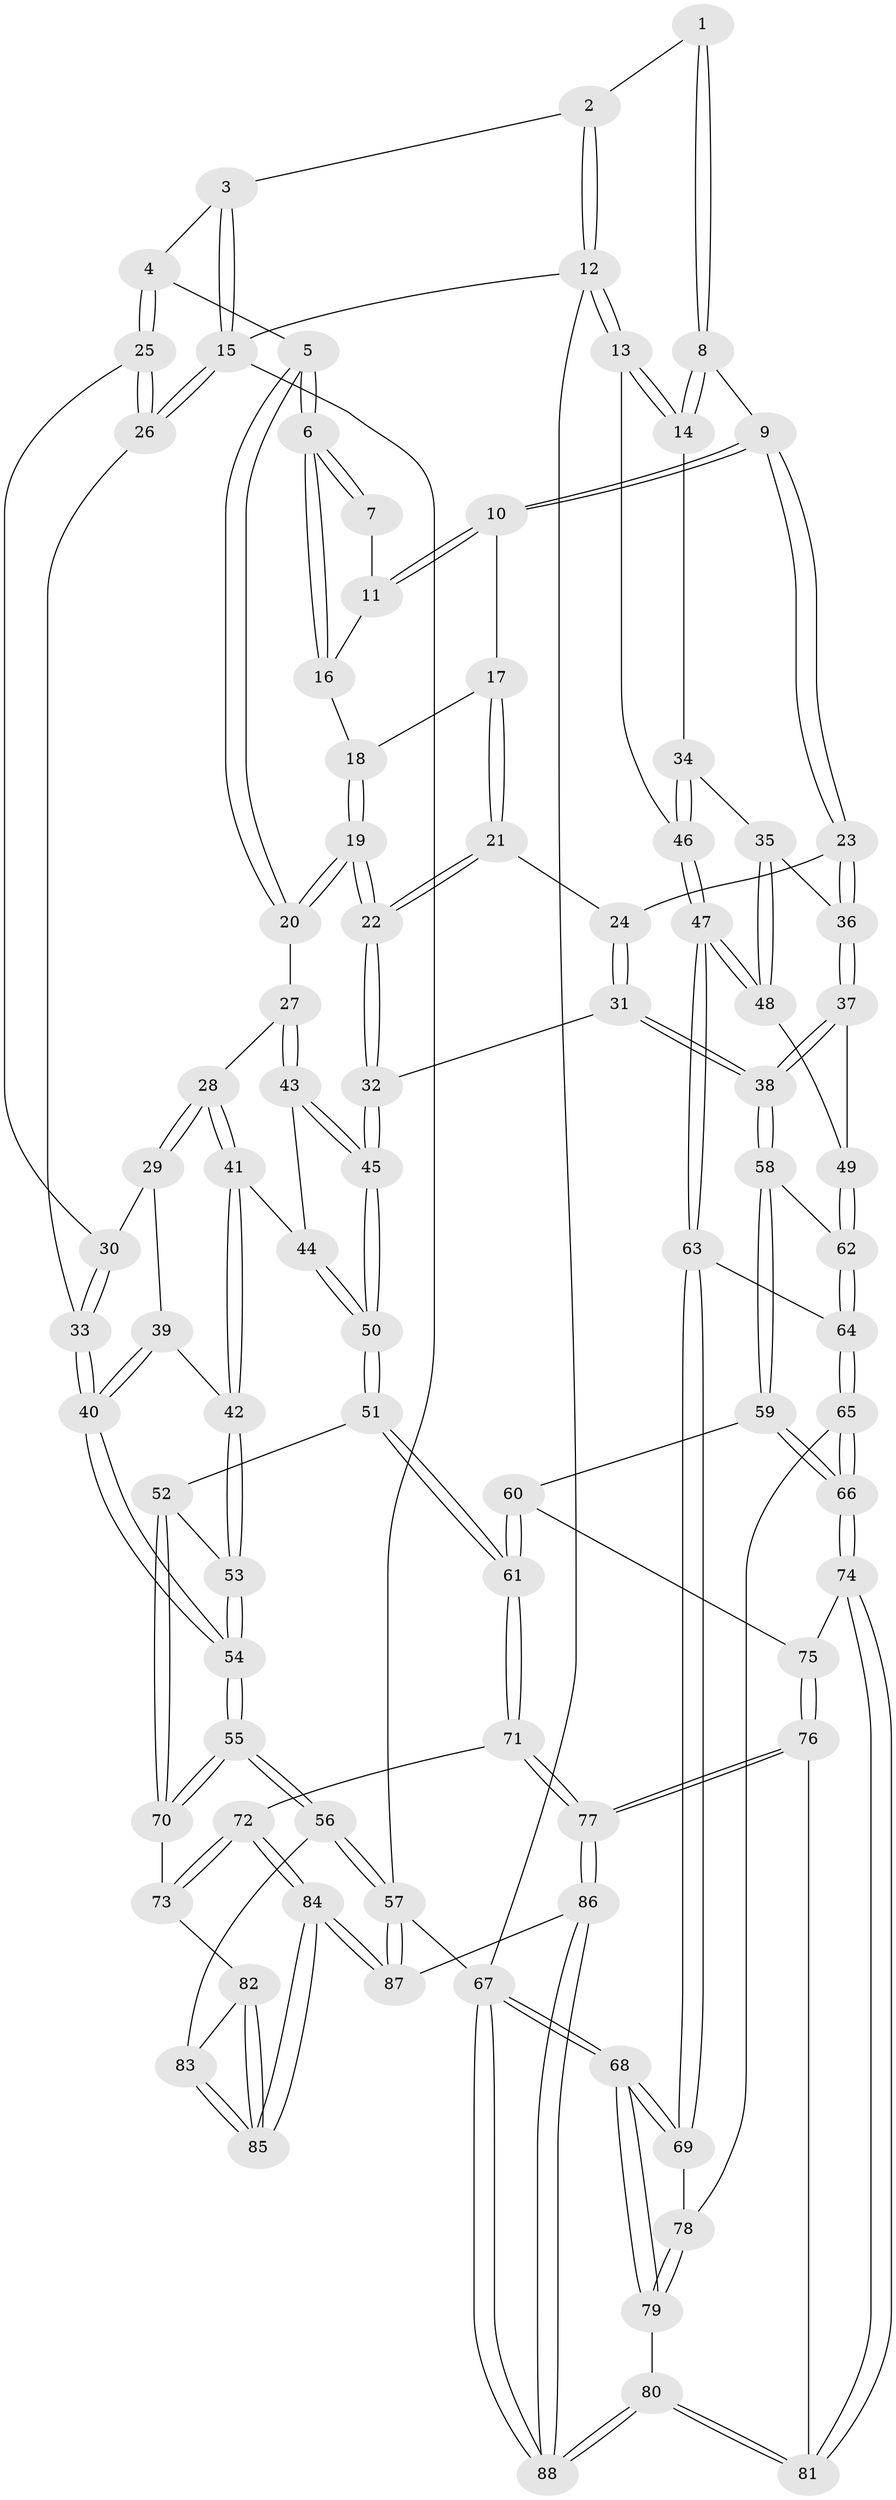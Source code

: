 // Generated by graph-tools (version 1.1) at 2025/27/03/09/25 03:27:05]
// undirected, 88 vertices, 217 edges
graph export_dot {
graph [start="1"]
  node [color=gray90,style=filled];
  1 [pos="+0.7795436137881544+0"];
  2 [pos="+0.7910325993599405+0"];
  3 [pos="+0.17944136242950806+0"];
  4 [pos="+0.25775670625794445+0.025581244116403893"];
  5 [pos="+0.311956396170388+0.07771161515169032"];
  6 [pos="+0.32807671187927834+0.08016041116018593"];
  7 [pos="+0.6898769910032926+0"];
  8 [pos="+0.8822886525195706+0.18485675904094473"];
  9 [pos="+0.8232368331075961+0.22953846744048548"];
  10 [pos="+0.6379027344693601+0.14460137249756633"];
  11 [pos="+0.6391652304005327+0.07732236402438805"];
  12 [pos="+1+0"];
  13 [pos="+1+0.2342981703355076"];
  14 [pos="+0.9169294829186577+0.20190284872971626"];
  15 [pos="+0+0"];
  16 [pos="+0.4709062336492837+0.11717409555228653"];
  17 [pos="+0.6290495952883085+0.17420260955902026"];
  18 [pos="+0.5146125446742152+0.17871209956119866"];
  19 [pos="+0.5207805279799852+0.3413892826001722"];
  20 [pos="+0.37189792337517774+0.2552167564740678"];
  21 [pos="+0.6272032107092563+0.24030130264652824"];
  22 [pos="+0.5444231791239408+0.3637300175663288"];
  23 [pos="+0.8161669145484328+0.23769942348108525"];
  24 [pos="+0.7521895286085681+0.2574082672695714"];
  25 [pos="+0.16506691853299393+0.17566019954497397"];
  26 [pos="+0+0.1593977409737892"];
  27 [pos="+0.31156876986418935+0.3344366121475754"];
  28 [pos="+0.2046476181962839+0.33341835377485224"];
  29 [pos="+0.14764346013402835+0.283312223150713"];
  30 [pos="+0.1476300788108393+0.22269513691144416"];
  31 [pos="+0.6424120531301939+0.4458083338820414"];
  32 [pos="+0.5493473567189983+0.38305727043734167"];
  33 [pos="+0+0.2793086335624275"];
  34 [pos="+0.9188426676464639+0.3619729095223636"];
  35 [pos="+0.8875588182786014+0.41082982431105386"];
  36 [pos="+0.7972976868607016+0.40749250045828866"];
  37 [pos="+0.7750086972164355+0.42417465155503276"];
  38 [pos="+0.6772512821599369+0.4803248957754183"];
  39 [pos="+0.11436670237039066+0.31849716504348685"];
  40 [pos="+0+0.45493847976857427"];
  41 [pos="+0.20317304793056773+0.4601380996650817"];
  42 [pos="+0.14895550855218903+0.4898261214795241"];
  43 [pos="+0.31605754499201083+0.38811423679046597"];
  44 [pos="+0.2032607509217397+0.46014447382465534"];
  45 [pos="+0.40414629345620445+0.5040214458702311"];
  46 [pos="+1+0.4156414335656326"];
  47 [pos="+1+0.5273558853842834"];
  48 [pos="+0.9574584055646156+0.5009869410521258"];
  49 [pos="+0.9069077345506692+0.5350580476444255"];
  50 [pos="+0.38167997668009096+0.5554862968543166"];
  51 [pos="+0.3796739672815921+0.6028073693699395"];
  52 [pos="+0.27859778563859355+0.6306139076219361"];
  53 [pos="+0.09149409746890379+0.5467261153078883"];
  54 [pos="+0+0.6177634712363574"];
  55 [pos="+0+0.6286013932621543"];
  56 [pos="+0+0.7213310144897814"];
  57 [pos="+0+1"];
  58 [pos="+0.6817951938488134+0.5084322192839973"];
  59 [pos="+0.6772351372655271+0.5750325714464946"];
  60 [pos="+0.5418106948706111+0.6706391758189565"];
  61 [pos="+0.4304296629779141+0.6683029267953949"];
  62 [pos="+0.896717580324543+0.5448096869756717"];
  63 [pos="+1+0.5508930453244366"];
  64 [pos="+0.8741216459068688+0.6328852957063158"];
  65 [pos="+0.8375426948069175+0.7021880169716274"];
  66 [pos="+0.7862035084036922+0.702522182701736"];
  67 [pos="+1+1"];
  68 [pos="+1+0.8277009875227264"];
  69 [pos="+1+0.5739755850604892"];
  70 [pos="+0.20125117682647317+0.7569613074459565"];
  71 [pos="+0.38950807846136654+0.8219687390837452"];
  72 [pos="+0.3712078764259564+0.8248696494404342"];
  73 [pos="+0.20783085986721897+0.7696582090893482"];
  74 [pos="+0.7251406606908897+0.8088930326555431"];
  75 [pos="+0.543661443524871+0.6744690051761263"];
  76 [pos="+0.6115827813163005+0.9140880453401533"];
  77 [pos="+0.530833974532412+1"];
  78 [pos="+0.8737302629896467+0.722969216022889"];
  79 [pos="+0.9432905829396494+0.8301432956571524"];
  80 [pos="+0.867669288881513+0.9556526533788096"];
  81 [pos="+0.7055273375465435+0.8650324378825509"];
  82 [pos="+0.1815003565650761+0.858938005699723"];
  83 [pos="+0+0.7803066787852502"];
  84 [pos="+0.19432917806094194+0.9773075077474186"];
  85 [pos="+0.1909304901494428+0.969342889481514"];
  86 [pos="+0.5101523514978776+1"];
  87 [pos="+0.1852098848311251+1"];
  88 [pos="+0.97657912869619+1"];
  1 -- 2;
  1 -- 8;
  1 -- 8;
  2 -- 3;
  2 -- 12;
  2 -- 12;
  3 -- 4;
  3 -- 15;
  3 -- 15;
  4 -- 5;
  4 -- 25;
  4 -- 25;
  5 -- 6;
  5 -- 6;
  5 -- 20;
  5 -- 20;
  6 -- 7;
  6 -- 7;
  6 -- 16;
  6 -- 16;
  7 -- 11;
  8 -- 9;
  8 -- 14;
  8 -- 14;
  9 -- 10;
  9 -- 10;
  9 -- 23;
  9 -- 23;
  10 -- 11;
  10 -- 11;
  10 -- 17;
  11 -- 16;
  12 -- 13;
  12 -- 13;
  12 -- 15;
  12 -- 67;
  13 -- 14;
  13 -- 14;
  13 -- 46;
  14 -- 34;
  15 -- 26;
  15 -- 26;
  15 -- 57;
  16 -- 18;
  17 -- 18;
  17 -- 21;
  17 -- 21;
  18 -- 19;
  18 -- 19;
  19 -- 20;
  19 -- 20;
  19 -- 22;
  19 -- 22;
  20 -- 27;
  21 -- 22;
  21 -- 22;
  21 -- 24;
  22 -- 32;
  22 -- 32;
  23 -- 24;
  23 -- 36;
  23 -- 36;
  24 -- 31;
  24 -- 31;
  25 -- 26;
  25 -- 26;
  25 -- 30;
  26 -- 33;
  27 -- 28;
  27 -- 43;
  27 -- 43;
  28 -- 29;
  28 -- 29;
  28 -- 41;
  28 -- 41;
  29 -- 30;
  29 -- 39;
  30 -- 33;
  30 -- 33;
  31 -- 32;
  31 -- 38;
  31 -- 38;
  32 -- 45;
  32 -- 45;
  33 -- 40;
  33 -- 40;
  34 -- 35;
  34 -- 46;
  34 -- 46;
  35 -- 36;
  35 -- 48;
  35 -- 48;
  36 -- 37;
  36 -- 37;
  37 -- 38;
  37 -- 38;
  37 -- 49;
  38 -- 58;
  38 -- 58;
  39 -- 40;
  39 -- 40;
  39 -- 42;
  40 -- 54;
  40 -- 54;
  41 -- 42;
  41 -- 42;
  41 -- 44;
  42 -- 53;
  42 -- 53;
  43 -- 44;
  43 -- 45;
  43 -- 45;
  44 -- 50;
  44 -- 50;
  45 -- 50;
  45 -- 50;
  46 -- 47;
  46 -- 47;
  47 -- 48;
  47 -- 48;
  47 -- 63;
  47 -- 63;
  48 -- 49;
  49 -- 62;
  49 -- 62;
  50 -- 51;
  50 -- 51;
  51 -- 52;
  51 -- 61;
  51 -- 61;
  52 -- 53;
  52 -- 70;
  52 -- 70;
  53 -- 54;
  53 -- 54;
  54 -- 55;
  54 -- 55;
  55 -- 56;
  55 -- 56;
  55 -- 70;
  55 -- 70;
  56 -- 57;
  56 -- 57;
  56 -- 83;
  57 -- 87;
  57 -- 87;
  57 -- 67;
  58 -- 59;
  58 -- 59;
  58 -- 62;
  59 -- 60;
  59 -- 66;
  59 -- 66;
  60 -- 61;
  60 -- 61;
  60 -- 75;
  61 -- 71;
  61 -- 71;
  62 -- 64;
  62 -- 64;
  63 -- 64;
  63 -- 69;
  63 -- 69;
  64 -- 65;
  64 -- 65;
  65 -- 66;
  65 -- 66;
  65 -- 78;
  66 -- 74;
  66 -- 74;
  67 -- 68;
  67 -- 68;
  67 -- 88;
  67 -- 88;
  68 -- 69;
  68 -- 69;
  68 -- 79;
  68 -- 79;
  69 -- 78;
  70 -- 73;
  71 -- 72;
  71 -- 77;
  71 -- 77;
  72 -- 73;
  72 -- 73;
  72 -- 84;
  72 -- 84;
  73 -- 82;
  74 -- 75;
  74 -- 81;
  74 -- 81;
  75 -- 76;
  75 -- 76;
  76 -- 77;
  76 -- 77;
  76 -- 81;
  77 -- 86;
  77 -- 86;
  78 -- 79;
  78 -- 79;
  79 -- 80;
  80 -- 81;
  80 -- 81;
  80 -- 88;
  80 -- 88;
  82 -- 83;
  82 -- 85;
  82 -- 85;
  83 -- 85;
  83 -- 85;
  84 -- 85;
  84 -- 85;
  84 -- 87;
  84 -- 87;
  86 -- 87;
  86 -- 88;
  86 -- 88;
}
